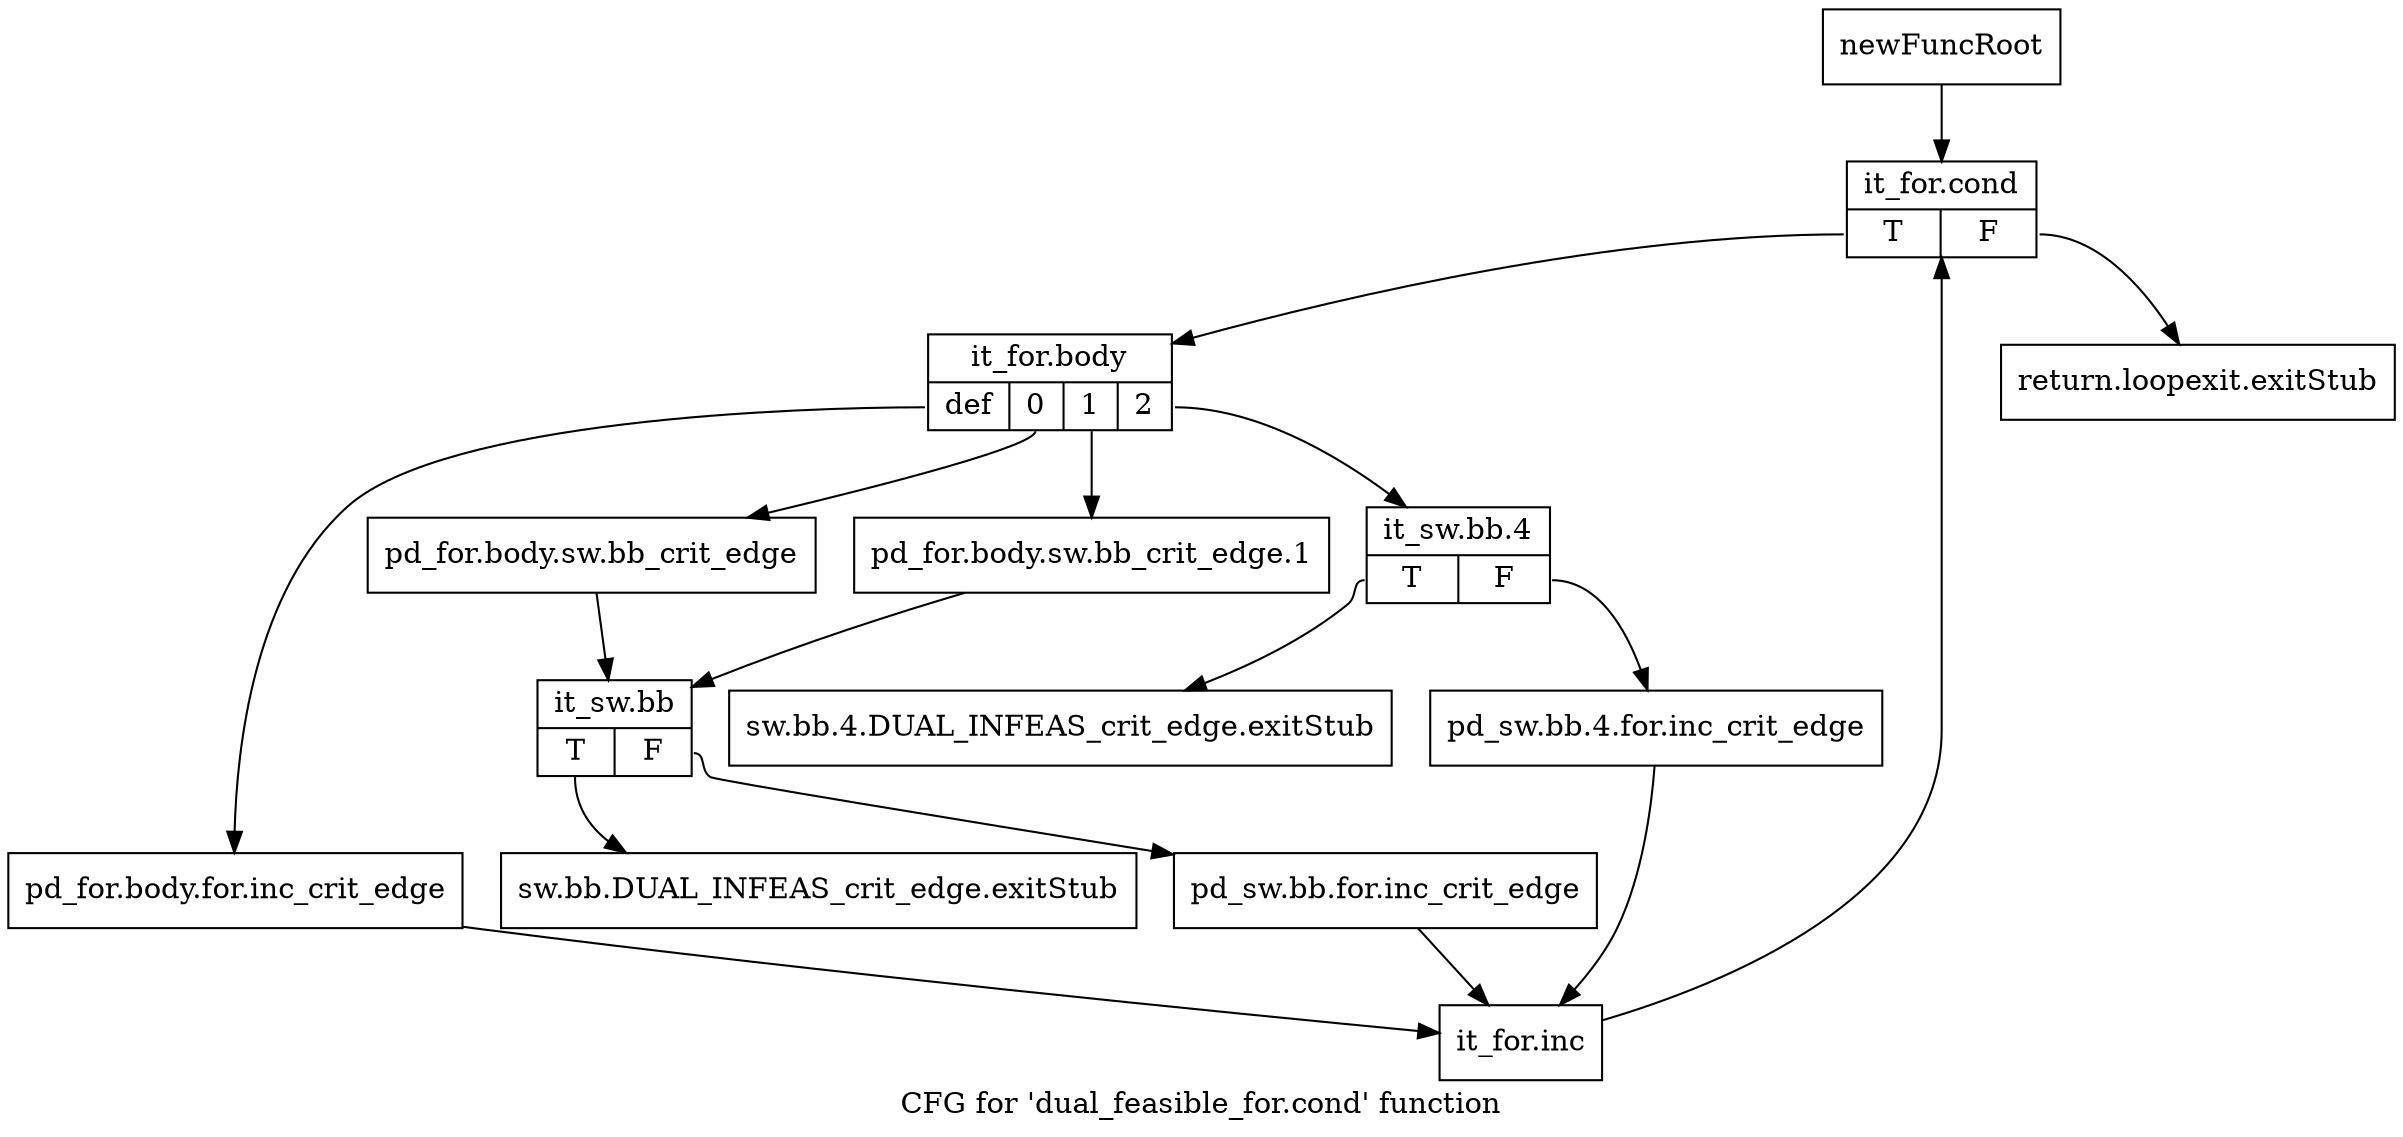 digraph "CFG for 'dual_feasible_for.cond' function" {
	label="CFG for 'dual_feasible_for.cond' function";

	Node0x1e03910 [shape=record,label="{newFuncRoot}"];
	Node0x1e03910 -> Node0x1e03a50;
	Node0x1e03960 [shape=record,label="{return.loopexit.exitStub}"];
	Node0x1e039b0 [shape=record,label="{sw.bb.4.DUAL_INFEAS_crit_edge.exitStub}"];
	Node0x1e03a00 [shape=record,label="{sw.bb.DUAL_INFEAS_crit_edge.exitStub}"];
	Node0x1e03a50 [shape=record,label="{it_for.cond|{<s0>T|<s1>F}}"];
	Node0x1e03a50:s0 -> Node0x1e03aa0;
	Node0x1e03a50:s1 -> Node0x1e03960;
	Node0x1e03aa0 [shape=record,label="{it_for.body|{<s0>def|<s1>0|<s2>1|<s3>2}}"];
	Node0x1e03aa0:s0 -> Node0x1e03cd0;
	Node0x1e03aa0:s1 -> Node0x1e03be0;
	Node0x1e03aa0:s2 -> Node0x1e03b90;
	Node0x1e03aa0:s3 -> Node0x1e03af0;
	Node0x1e03af0 [shape=record,label="{it_sw.bb.4|{<s0>T|<s1>F}}"];
	Node0x1e03af0:s0 -> Node0x1e039b0;
	Node0x1e03af0:s1 -> Node0x1e03b40;
	Node0x1e03b40 [shape=record,label="{pd_sw.bb.4.for.inc_crit_edge}"];
	Node0x1e03b40 -> Node0x1e03d20;
	Node0x1e03b90 [shape=record,label="{pd_for.body.sw.bb_crit_edge.1}"];
	Node0x1e03b90 -> Node0x1e03c30;
	Node0x1e03be0 [shape=record,label="{pd_for.body.sw.bb_crit_edge}"];
	Node0x1e03be0 -> Node0x1e03c30;
	Node0x1e03c30 [shape=record,label="{it_sw.bb|{<s0>T|<s1>F}}"];
	Node0x1e03c30:s0 -> Node0x1e03a00;
	Node0x1e03c30:s1 -> Node0x1e03c80;
	Node0x1e03c80 [shape=record,label="{pd_sw.bb.for.inc_crit_edge}"];
	Node0x1e03c80 -> Node0x1e03d20;
	Node0x1e03cd0 [shape=record,label="{pd_for.body.for.inc_crit_edge}"];
	Node0x1e03cd0 -> Node0x1e03d20;
	Node0x1e03d20 [shape=record,label="{it_for.inc}"];
	Node0x1e03d20 -> Node0x1e03a50;
}
